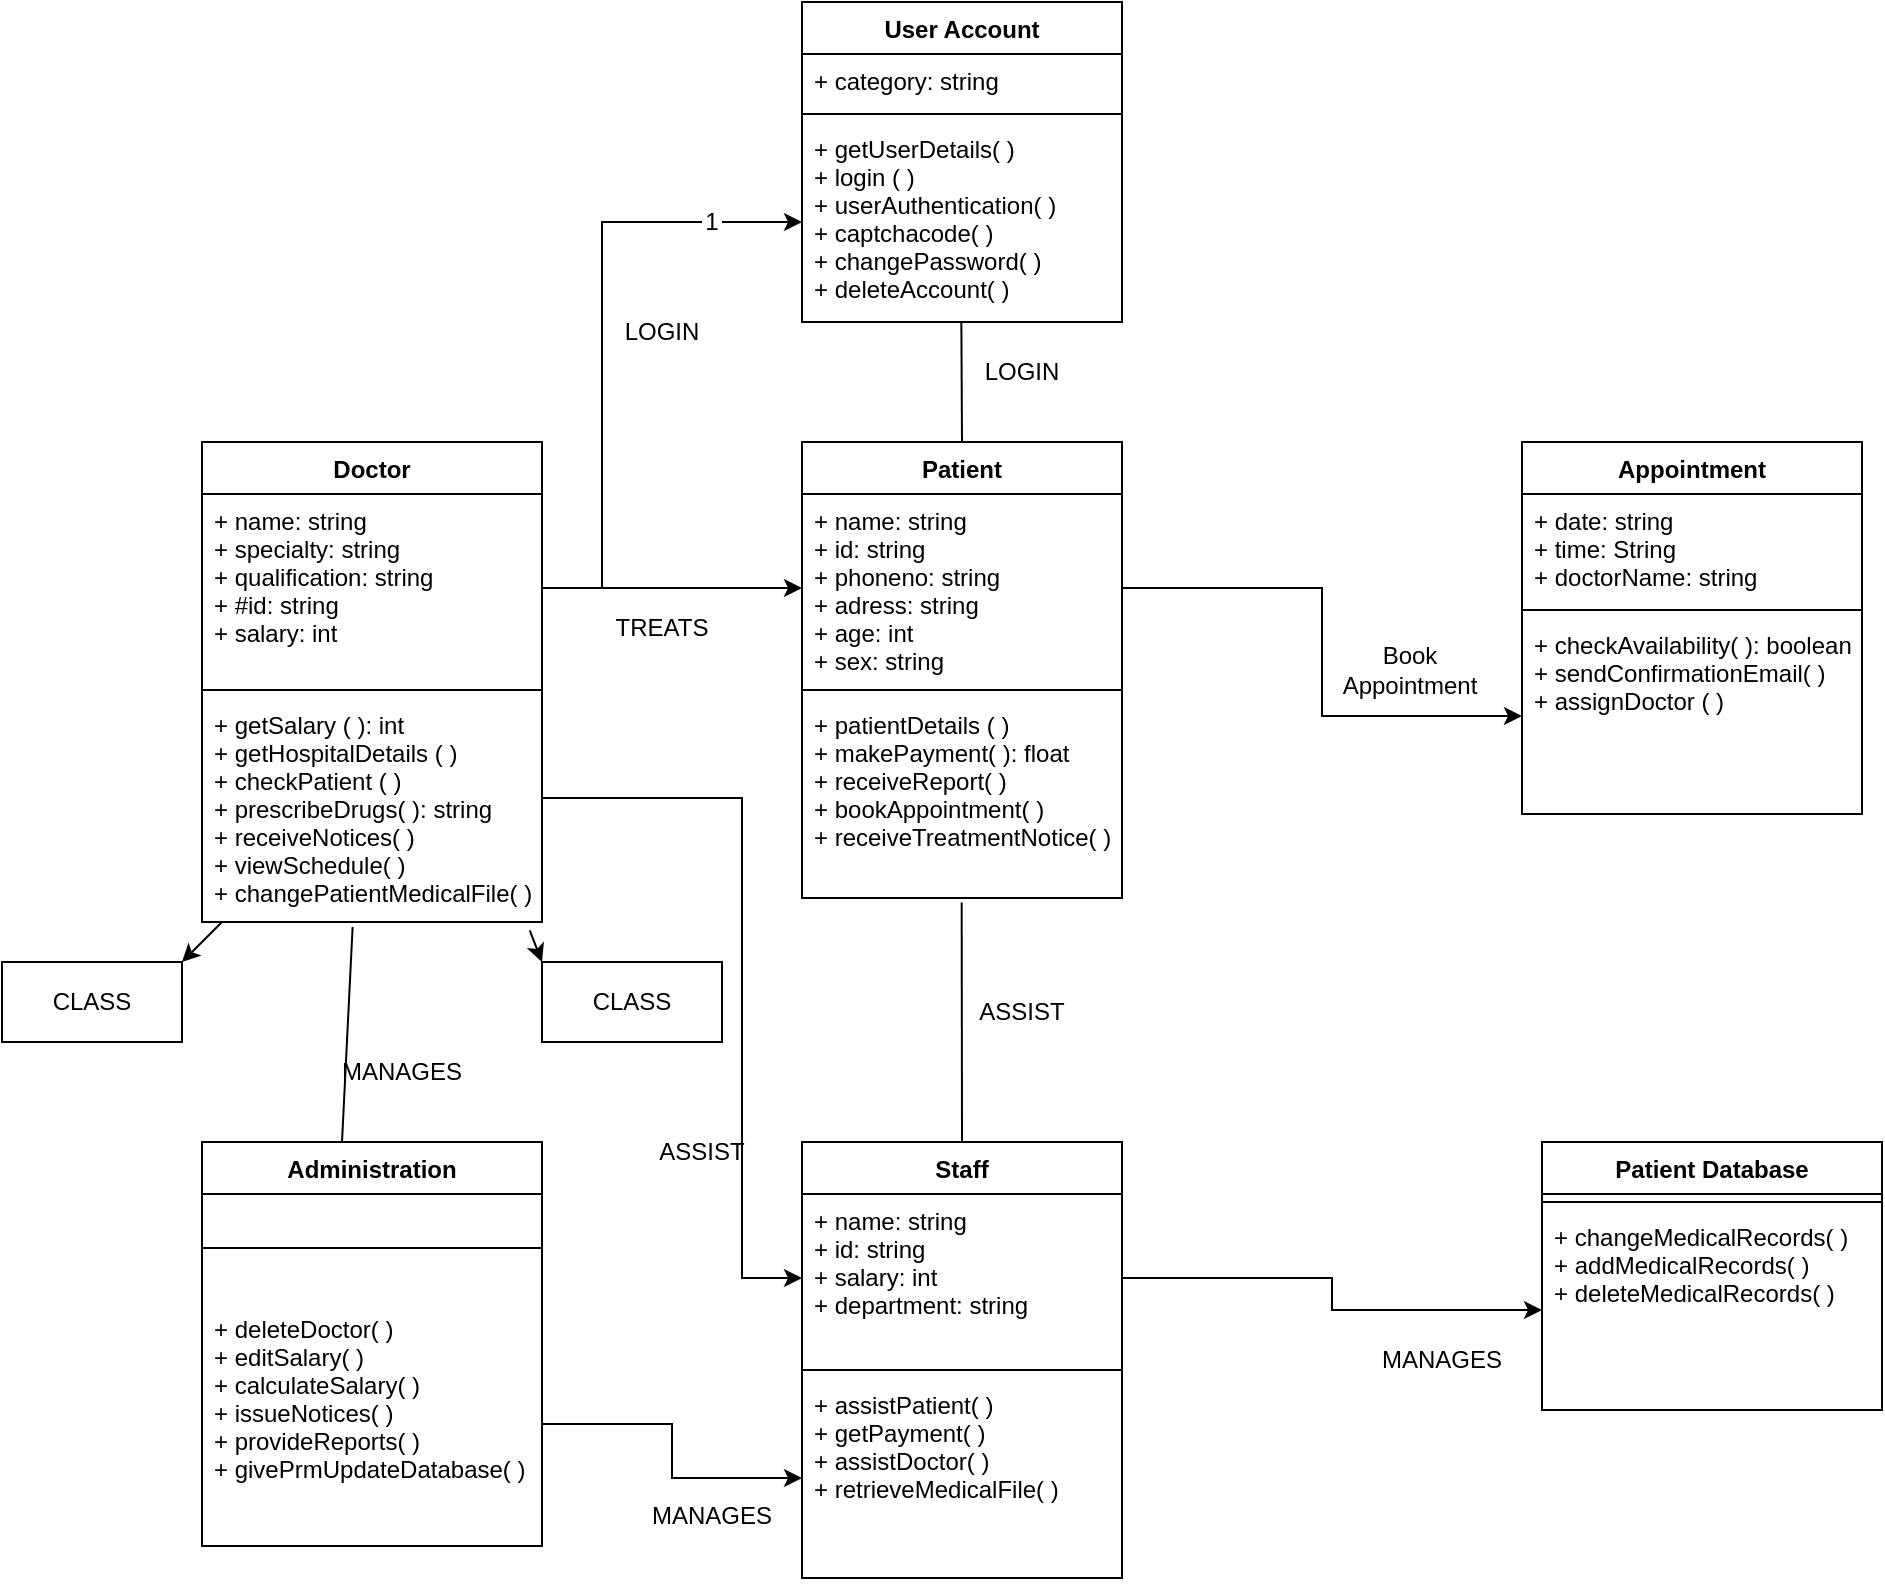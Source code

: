 <mxfile version="20.8.15" type="github">
  <diagram id="C5RBs43oDa-KdzZeNtuy" name="Page-1">
    <mxGraphModel dx="1877" dy="549" grid="1" gridSize="10" guides="1" tooltips="1" connect="1" arrows="1" fold="1" page="1" pageScale="1" pageWidth="827" pageHeight="1169" math="0" shadow="0">
      <root>
        <mxCell id="WIyWlLk6GJQsqaUBKTNV-0" />
        <mxCell id="WIyWlLk6GJQsqaUBKTNV-1" parent="WIyWlLk6GJQsqaUBKTNV-0" />
        <mxCell id="42G1Hmii8w1SBgadAZhZ-16" value="User Account" style="swimlane;fontStyle=1;align=center;verticalAlign=top;childLayout=stackLayout;horizontal=1;startSize=26;horizontalStack=0;resizeParent=1;resizeParentMax=0;resizeLast=0;collapsible=1;marginBottom=0;" parent="WIyWlLk6GJQsqaUBKTNV-1" vertex="1">
          <mxGeometry x="80" y="40" width="160" height="160" as="geometry" />
        </mxCell>
        <mxCell id="42G1Hmii8w1SBgadAZhZ-17" value="+ category: string" style="text;strokeColor=none;fillColor=none;align=left;verticalAlign=top;spacingLeft=4;spacingRight=4;overflow=hidden;rotatable=0;points=[[0,0.5],[1,0.5]];portConstraint=eastwest;" parent="42G1Hmii8w1SBgadAZhZ-16" vertex="1">
          <mxGeometry y="26" width="160" height="26" as="geometry" />
        </mxCell>
        <mxCell id="42G1Hmii8w1SBgadAZhZ-18" value="" style="line;strokeWidth=1;fillColor=none;align=left;verticalAlign=middle;spacingTop=-1;spacingLeft=3;spacingRight=3;rotatable=0;labelPosition=right;points=[];portConstraint=eastwest;strokeColor=inherit;" parent="42G1Hmii8w1SBgadAZhZ-16" vertex="1">
          <mxGeometry y="52" width="160" height="8" as="geometry" />
        </mxCell>
        <mxCell id="42G1Hmii8w1SBgadAZhZ-19" value="+ getUserDetails( )&#xa;+ login ( )&#xa;+ userAuthentication( )&#xa;+ captchacode( )&#xa;+ changePassword( )&#xa;+ deleteAccount( )" style="text;strokeColor=none;fillColor=none;align=left;verticalAlign=top;spacingLeft=4;spacingRight=4;overflow=hidden;rotatable=0;points=[[0,0.5],[1,0.5]];portConstraint=eastwest;" parent="42G1Hmii8w1SBgadAZhZ-16" vertex="1">
          <mxGeometry y="60" width="160" height="100" as="geometry" />
        </mxCell>
        <mxCell id="42G1Hmii8w1SBgadAZhZ-20" value="Doctor" style="swimlane;fontStyle=1;align=center;verticalAlign=top;childLayout=stackLayout;horizontal=1;startSize=26;horizontalStack=0;resizeParent=1;resizeParentMax=0;resizeLast=0;collapsible=1;marginBottom=0;" parent="WIyWlLk6GJQsqaUBKTNV-1" vertex="1">
          <mxGeometry x="-220" y="260" width="170" height="240" as="geometry" />
        </mxCell>
        <mxCell id="42G1Hmii8w1SBgadAZhZ-21" value="+ name: string&#xa;+ specialty: string&#xa;+ qualification: string&#xa;+ #id: string&#xa;+ salary: int" style="text;strokeColor=none;fillColor=none;align=left;verticalAlign=top;spacingLeft=4;spacingRight=4;overflow=hidden;rotatable=0;points=[[0,0.5],[1,0.5]];portConstraint=eastwest;" parent="42G1Hmii8w1SBgadAZhZ-20" vertex="1">
          <mxGeometry y="26" width="170" height="94" as="geometry" />
        </mxCell>
        <mxCell id="42G1Hmii8w1SBgadAZhZ-22" value="" style="line;strokeWidth=1;fillColor=none;align=left;verticalAlign=middle;spacingTop=-1;spacingLeft=3;spacingRight=3;rotatable=0;labelPosition=right;points=[];portConstraint=eastwest;strokeColor=inherit;" parent="42G1Hmii8w1SBgadAZhZ-20" vertex="1">
          <mxGeometry y="120" width="170" height="8" as="geometry" />
        </mxCell>
        <mxCell id="42G1Hmii8w1SBgadAZhZ-23" value="+ getSalary ( ): int&#xa;+ getHospitalDetails ( )&#xa;+ checkPatient ( )&#xa;+ prescribeDrugs( ): string&#xa;+ receiveNotices( )&#xa;+ viewSchedule( )&#xa;+ changePatientMedicalFile( )&#xa;" style="text;strokeColor=none;fillColor=none;align=left;verticalAlign=top;spacingLeft=4;spacingRight=4;overflow=hidden;rotatable=0;points=[[0,0.5],[1,0.5]];portConstraint=eastwest;" parent="42G1Hmii8w1SBgadAZhZ-20" vertex="1">
          <mxGeometry y="128" width="170" height="112" as="geometry" />
        </mxCell>
        <mxCell id="42G1Hmii8w1SBgadAZhZ-30" style="edgeStyle=orthogonalEdgeStyle;rounded=0;orthogonalLoop=1;jettySize=auto;html=1;exitX=1;exitY=0.5;exitDx=0;exitDy=0;entryX=0;entryY=0.5;entryDx=0;entryDy=0;startArrow=none;" parent="WIyWlLk6GJQsqaUBKTNV-1" target="42G1Hmii8w1SBgadAZhZ-19" edge="1">
          <mxGeometry relative="1" as="geometry">
            <mxPoint x="60" y="150" as="sourcePoint" />
          </mxGeometry>
        </mxCell>
        <mxCell id="42G1Hmii8w1SBgadAZhZ-32" value="" style="edgeStyle=orthogonalEdgeStyle;rounded=0;orthogonalLoop=1;jettySize=auto;html=1;exitX=1;exitY=0.5;exitDx=0;exitDy=0;endArrow=none;startArrow=none;" parent="WIyWlLk6GJQsqaUBKTNV-1" source="42G1Hmii8w1SBgadAZhZ-31" edge="1">
          <mxGeometry relative="1" as="geometry">
            <mxPoint x="-60" y="333" as="sourcePoint" />
            <mxPoint x="60" y="150" as="targetPoint" />
            <Array as="points" />
          </mxGeometry>
        </mxCell>
        <mxCell id="42G1Hmii8w1SBgadAZhZ-33" value="Patient" style="swimlane;fontStyle=1;align=center;verticalAlign=top;childLayout=stackLayout;horizontal=1;startSize=26;horizontalStack=0;resizeParent=1;resizeParentMax=0;resizeLast=0;collapsible=1;marginBottom=0;" parent="WIyWlLk6GJQsqaUBKTNV-1" vertex="1">
          <mxGeometry x="80" y="260" width="160" height="228" as="geometry" />
        </mxCell>
        <mxCell id="42G1Hmii8w1SBgadAZhZ-34" value="+ name: string&#xa;+ id: string&#xa;+ phoneno: string&#xa;+ adress: string&#xa;+ age: int&#xa;+ sex: string" style="text;strokeColor=none;fillColor=none;align=left;verticalAlign=top;spacingLeft=4;spacingRight=4;overflow=hidden;rotatable=0;points=[[0,0.5],[1,0.5]];portConstraint=eastwest;" parent="42G1Hmii8w1SBgadAZhZ-33" vertex="1">
          <mxGeometry y="26" width="160" height="94" as="geometry" />
        </mxCell>
        <mxCell id="42G1Hmii8w1SBgadAZhZ-35" value="" style="line;strokeWidth=1;fillColor=none;align=left;verticalAlign=middle;spacingTop=-1;spacingLeft=3;spacingRight=3;rotatable=0;labelPosition=right;points=[];portConstraint=eastwest;strokeColor=inherit;" parent="42G1Hmii8w1SBgadAZhZ-33" vertex="1">
          <mxGeometry y="120" width="160" height="8" as="geometry" />
        </mxCell>
        <mxCell id="42G1Hmii8w1SBgadAZhZ-36" value="+ patientDetails ( )&#xa;+ makePayment( ): float&#xa;+ receiveReport( )&#xa;+ bookAppointment( )&#xa;+ receiveTreatmentNotice( )" style="text;strokeColor=none;fillColor=none;align=left;verticalAlign=top;spacingLeft=4;spacingRight=4;overflow=hidden;rotatable=0;points=[[0,0.5],[1,0.5]];portConstraint=eastwest;" parent="42G1Hmii8w1SBgadAZhZ-33" vertex="1">
          <mxGeometry y="128" width="160" height="100" as="geometry" />
        </mxCell>
        <mxCell id="42G1Hmii8w1SBgadAZhZ-37" value="" style="edgeStyle=orthogonalEdgeStyle;rounded=0;orthogonalLoop=1;jettySize=auto;html=1;exitX=1;exitY=0.5;exitDx=0;exitDy=0;endArrow=none;startArrow=none;" parent="WIyWlLk6GJQsqaUBKTNV-1" source="42G1Hmii8w1SBgadAZhZ-21" target="42G1Hmii8w1SBgadAZhZ-31" edge="1">
          <mxGeometry relative="1" as="geometry">
            <mxPoint x="-30" y="360" as="sourcePoint" />
            <mxPoint x="60.0" y="150" as="targetPoint" />
            <Array as="points">
              <mxPoint x="-20" y="333" />
              <mxPoint x="-20" y="150" />
            </Array>
          </mxGeometry>
        </mxCell>
        <mxCell id="42G1Hmii8w1SBgadAZhZ-31" value="1" style="text;html=1;strokeColor=none;fillColor=none;align=center;verticalAlign=middle;whiteSpace=wrap;rounded=0;" parent="WIyWlLk6GJQsqaUBKTNV-1" vertex="1">
          <mxGeometry x="30" y="140" width="10" height="20" as="geometry" />
        </mxCell>
        <mxCell id="42G1Hmii8w1SBgadAZhZ-45" style="edgeStyle=orthogonalEdgeStyle;rounded=0;orthogonalLoop=1;jettySize=auto;html=1;exitX=1;exitY=0.5;exitDx=0;exitDy=0;entryX=0;entryY=0.5;entryDx=0;entryDy=0;" parent="WIyWlLk6GJQsqaUBKTNV-1" source="42G1Hmii8w1SBgadAZhZ-21" target="42G1Hmii8w1SBgadAZhZ-34" edge="1">
          <mxGeometry relative="1" as="geometry" />
        </mxCell>
        <mxCell id="42G1Hmii8w1SBgadAZhZ-46" value="Appointment" style="swimlane;fontStyle=1;align=center;verticalAlign=top;childLayout=stackLayout;horizontal=1;startSize=26;horizontalStack=0;resizeParent=1;resizeParentMax=0;resizeLast=0;collapsible=1;marginBottom=0;" parent="WIyWlLk6GJQsqaUBKTNV-1" vertex="1">
          <mxGeometry x="440" y="260" width="170" height="186" as="geometry" />
        </mxCell>
        <mxCell id="42G1Hmii8w1SBgadAZhZ-47" value="+ date: string&#xa;+ time: String&#xa;+ doctorName: string&#xa;" style="text;strokeColor=none;fillColor=none;align=left;verticalAlign=top;spacingLeft=4;spacingRight=4;overflow=hidden;rotatable=0;points=[[0,0.5],[1,0.5]];portConstraint=eastwest;" parent="42G1Hmii8w1SBgadAZhZ-46" vertex="1">
          <mxGeometry y="26" width="170" height="54" as="geometry" />
        </mxCell>
        <mxCell id="42G1Hmii8w1SBgadAZhZ-48" value="" style="line;strokeWidth=1;fillColor=none;align=left;verticalAlign=middle;spacingTop=-1;spacingLeft=3;spacingRight=3;rotatable=0;labelPosition=right;points=[];portConstraint=eastwest;strokeColor=inherit;" parent="42G1Hmii8w1SBgadAZhZ-46" vertex="1">
          <mxGeometry y="80" width="170" height="8" as="geometry" />
        </mxCell>
        <mxCell id="42G1Hmii8w1SBgadAZhZ-49" value="+ checkAvailability( ): boolean&#xa;+ sendConfirmationEmail( )&#xa;+ assignDoctor ( )" style="text;strokeColor=none;fillColor=none;align=left;verticalAlign=top;spacingLeft=4;spacingRight=4;overflow=hidden;rotatable=0;points=[[0,0.5],[1,0.5]];portConstraint=eastwest;" parent="42G1Hmii8w1SBgadAZhZ-46" vertex="1">
          <mxGeometry y="88" width="170" height="98" as="geometry" />
        </mxCell>
        <mxCell id="42G1Hmii8w1SBgadAZhZ-52" style="edgeStyle=orthogonalEdgeStyle;rounded=0;orthogonalLoop=1;jettySize=auto;html=1;exitX=1;exitY=0.5;exitDx=0;exitDy=0;entryX=0;entryY=0.5;entryDx=0;entryDy=0;" parent="WIyWlLk6GJQsqaUBKTNV-1" source="42G1Hmii8w1SBgadAZhZ-34" target="42G1Hmii8w1SBgadAZhZ-49" edge="1">
          <mxGeometry relative="1" as="geometry" />
        </mxCell>
        <mxCell id="42G1Hmii8w1SBgadAZhZ-53" value="Administration" style="swimlane;fontStyle=1;align=center;verticalAlign=top;childLayout=stackLayout;horizontal=1;startSize=26;horizontalStack=0;resizeParent=1;resizeParentMax=0;resizeLast=0;collapsible=1;marginBottom=0;" parent="WIyWlLk6GJQsqaUBKTNV-1" vertex="1">
          <mxGeometry x="-220" y="610" width="170" height="202" as="geometry" />
        </mxCell>
        <mxCell id="42G1Hmii8w1SBgadAZhZ-55" value="" style="line;strokeWidth=1;fillColor=none;align=left;verticalAlign=middle;spacingTop=-1;spacingLeft=3;spacingRight=3;rotatable=0;labelPosition=right;points=[];portConstraint=eastwest;strokeColor=inherit;" parent="42G1Hmii8w1SBgadAZhZ-53" vertex="1">
          <mxGeometry y="26" width="170" height="54" as="geometry" />
        </mxCell>
        <mxCell id="42G1Hmii8w1SBgadAZhZ-56" value="+ deleteDoctor( )&#xa;+ editSalary( )&#xa;+ calculateSalary( )&#xa;+ issueNotices( )&#xa;+ provideReports( )&#xa;+ givePrmUpdateDatabase( )" style="text;strokeColor=none;fillColor=none;align=left;verticalAlign=top;spacingLeft=4;spacingRight=4;overflow=hidden;rotatable=0;points=[[0,0.5],[1,0.5]];portConstraint=eastwest;" parent="42G1Hmii8w1SBgadAZhZ-53" vertex="1">
          <mxGeometry y="80" width="170" height="122" as="geometry" />
        </mxCell>
        <mxCell id="42G1Hmii8w1SBgadAZhZ-57" value="" style="endArrow=none;html=1;rounded=0;entryX=0.443;entryY=1.022;entryDx=0;entryDy=0;entryPerimeter=0;" parent="WIyWlLk6GJQsqaUBKTNV-1" target="42G1Hmii8w1SBgadAZhZ-23" edge="1">
          <mxGeometry width="50" height="50" relative="1" as="geometry">
            <mxPoint x="-150" y="610" as="sourcePoint" />
            <mxPoint x="-150" y="540" as="targetPoint" />
          </mxGeometry>
        </mxCell>
        <mxCell id="42G1Hmii8w1SBgadAZhZ-58" value="CLASS" style="rounded=0;whiteSpace=wrap;html=1;" parent="WIyWlLk6GJQsqaUBKTNV-1" vertex="1">
          <mxGeometry x="-320" y="520" width="90" height="40" as="geometry" />
        </mxCell>
        <mxCell id="42G1Hmii8w1SBgadAZhZ-59" value="CLASS" style="rounded=0;whiteSpace=wrap;html=1;" parent="WIyWlLk6GJQsqaUBKTNV-1" vertex="1">
          <mxGeometry x="-50" y="520" width="90" height="40" as="geometry" />
        </mxCell>
        <mxCell id="42G1Hmii8w1SBgadAZhZ-60" value="" style="endArrow=classic;html=1;rounded=0;entryX=1;entryY=0;entryDx=0;entryDy=0;" parent="WIyWlLk6GJQsqaUBKTNV-1" target="42G1Hmii8w1SBgadAZhZ-58" edge="1">
          <mxGeometry width="50" height="50" relative="1" as="geometry">
            <mxPoint x="-210" y="500" as="sourcePoint" />
            <mxPoint x="-190" y="548" as="targetPoint" />
          </mxGeometry>
        </mxCell>
        <mxCell id="42G1Hmii8w1SBgadAZhZ-61" value="" style="endArrow=classic;html=1;rounded=0;entryX=0;entryY=0;entryDx=0;entryDy=0;exitX=0.964;exitY=1.037;exitDx=0;exitDy=0;exitPerimeter=0;" parent="WIyWlLk6GJQsqaUBKTNV-1" target="42G1Hmii8w1SBgadAZhZ-59" edge="1" source="42G1Hmii8w1SBgadAZhZ-23">
          <mxGeometry width="50" height="50" relative="1" as="geometry">
            <mxPoint x="-90" y="488" as="sourcePoint" />
            <mxPoint x="-90" y="548" as="targetPoint" />
          </mxGeometry>
        </mxCell>
        <mxCell id="42G1Hmii8w1SBgadAZhZ-62" value="Staff" style="swimlane;fontStyle=1;align=center;verticalAlign=top;childLayout=stackLayout;horizontal=1;startSize=26;horizontalStack=0;resizeParent=1;resizeParentMax=0;resizeLast=0;collapsible=1;marginBottom=0;" parent="WIyWlLk6GJQsqaUBKTNV-1" vertex="1">
          <mxGeometry x="80" y="610" width="160" height="218" as="geometry" />
        </mxCell>
        <mxCell id="42G1Hmii8w1SBgadAZhZ-63" value="+ name: string&#xa;+ id: string&#xa;+ salary: int&#xa;+ department: string" style="text;strokeColor=none;fillColor=none;align=left;verticalAlign=top;spacingLeft=4;spacingRight=4;overflow=hidden;rotatable=0;points=[[0,0.5],[1,0.5]];portConstraint=eastwest;" parent="42G1Hmii8w1SBgadAZhZ-62" vertex="1">
          <mxGeometry y="26" width="160" height="84" as="geometry" />
        </mxCell>
        <mxCell id="42G1Hmii8w1SBgadAZhZ-64" value="" style="line;strokeWidth=1;fillColor=none;align=left;verticalAlign=middle;spacingTop=-1;spacingLeft=3;spacingRight=3;rotatable=0;labelPosition=right;points=[];portConstraint=eastwest;strokeColor=inherit;" parent="42G1Hmii8w1SBgadAZhZ-62" vertex="1">
          <mxGeometry y="110" width="160" height="8" as="geometry" />
        </mxCell>
        <mxCell id="42G1Hmii8w1SBgadAZhZ-65" value="+ assistPatient( )&#xa;+ getPayment( )&#xa;+ assistDoctor( )&#xa;+ retrieveMedicalFile( )" style="text;strokeColor=none;fillColor=none;align=left;verticalAlign=top;spacingLeft=4;spacingRight=4;overflow=hidden;rotatable=0;points=[[0,0.5],[1,0.5]];portConstraint=eastwest;" parent="42G1Hmii8w1SBgadAZhZ-62" vertex="1">
          <mxGeometry y="118" width="160" height="100" as="geometry" />
        </mxCell>
        <mxCell id="42G1Hmii8w1SBgadAZhZ-66" style="edgeStyle=orthogonalEdgeStyle;rounded=0;orthogonalLoop=1;jettySize=auto;html=1;exitX=1;exitY=0.5;exitDx=0;exitDy=0;entryX=0;entryY=0.5;entryDx=0;entryDy=0;" parent="WIyWlLk6GJQsqaUBKTNV-1" source="42G1Hmii8w1SBgadAZhZ-56" target="42G1Hmii8w1SBgadAZhZ-65" edge="1">
          <mxGeometry relative="1" as="geometry" />
        </mxCell>
        <mxCell id="42G1Hmii8w1SBgadAZhZ-67" value="Patient Database" style="swimlane;fontStyle=1;align=center;verticalAlign=top;childLayout=stackLayout;horizontal=1;startSize=26;horizontalStack=0;resizeParent=1;resizeParentMax=0;resizeLast=0;collapsible=1;marginBottom=0;" parent="WIyWlLk6GJQsqaUBKTNV-1" vertex="1">
          <mxGeometry x="450" y="610" width="170" height="134" as="geometry" />
        </mxCell>
        <mxCell id="42G1Hmii8w1SBgadAZhZ-69" value="" style="line;strokeWidth=1;fillColor=none;align=left;verticalAlign=middle;spacingTop=-1;spacingLeft=3;spacingRight=3;rotatable=0;labelPosition=right;points=[];portConstraint=eastwest;strokeColor=inherit;" parent="42G1Hmii8w1SBgadAZhZ-67" vertex="1">
          <mxGeometry y="26" width="170" height="8" as="geometry" />
        </mxCell>
        <mxCell id="42G1Hmii8w1SBgadAZhZ-70" value="+ changeMedicalRecords( )&#xa;+ addMedicalRecords( )&#xa;+ deleteMedicalRecords( )&#xa;" style="text;strokeColor=none;fillColor=none;align=left;verticalAlign=top;spacingLeft=4;spacingRight=4;overflow=hidden;rotatable=0;points=[[0,0.5],[1,0.5]];portConstraint=eastwest;" parent="42G1Hmii8w1SBgadAZhZ-67" vertex="1">
          <mxGeometry y="34" width="170" height="100" as="geometry" />
        </mxCell>
        <mxCell id="42G1Hmii8w1SBgadAZhZ-71" style="edgeStyle=orthogonalEdgeStyle;rounded=0;orthogonalLoop=1;jettySize=auto;html=1;exitX=1;exitY=0.5;exitDx=0;exitDy=0;entryX=0;entryY=0.5;entryDx=0;entryDy=0;" parent="WIyWlLk6GJQsqaUBKTNV-1" source="42G1Hmii8w1SBgadAZhZ-63" target="42G1Hmii8w1SBgadAZhZ-70" edge="1">
          <mxGeometry relative="1" as="geometry" />
        </mxCell>
        <mxCell id="42G1Hmii8w1SBgadAZhZ-72" value="LOGIN" style="text;html=1;strokeColor=none;fillColor=none;align=center;verticalAlign=middle;whiteSpace=wrap;rounded=0;" parent="WIyWlLk6GJQsqaUBKTNV-1" vertex="1">
          <mxGeometry x="-20" y="190" width="60" height="30" as="geometry" />
        </mxCell>
        <mxCell id="42G1Hmii8w1SBgadAZhZ-73" value="" style="endArrow=none;html=1;rounded=0;entryX=0.498;entryY=1.004;entryDx=0;entryDy=0;entryPerimeter=0;" parent="WIyWlLk6GJQsqaUBKTNV-1" target="42G1Hmii8w1SBgadAZhZ-19" edge="1">
          <mxGeometry width="50" height="50" relative="1" as="geometry">
            <mxPoint x="160" y="260" as="sourcePoint" />
            <mxPoint x="210" y="210" as="targetPoint" />
          </mxGeometry>
        </mxCell>
        <mxCell id="42G1Hmii8w1SBgadAZhZ-74" value="LOGIN" style="text;html=1;strokeColor=none;fillColor=none;align=center;verticalAlign=middle;whiteSpace=wrap;rounded=0;" parent="WIyWlLk6GJQsqaUBKTNV-1" vertex="1">
          <mxGeometry x="160" y="210" width="60" height="30" as="geometry" />
        </mxCell>
        <mxCell id="42G1Hmii8w1SBgadAZhZ-75" value="Book Appointment" style="text;html=1;strokeColor=none;fillColor=none;align=center;verticalAlign=middle;whiteSpace=wrap;rounded=0;" parent="WIyWlLk6GJQsqaUBKTNV-1" vertex="1">
          <mxGeometry x="354" y="359" width="60" height="30" as="geometry" />
        </mxCell>
        <mxCell id="42G1Hmii8w1SBgadAZhZ-76" value="TREATS" style="text;html=1;strokeColor=none;fillColor=none;align=center;verticalAlign=middle;whiteSpace=wrap;rounded=0;" parent="WIyWlLk6GJQsqaUBKTNV-1" vertex="1">
          <mxGeometry x="-20" y="338" width="60" height="30" as="geometry" />
        </mxCell>
        <mxCell id="42G1Hmii8w1SBgadAZhZ-77" style="edgeStyle=orthogonalEdgeStyle;rounded=0;orthogonalLoop=1;jettySize=auto;html=1;exitX=1;exitY=0.5;exitDx=0;exitDy=0;entryX=0;entryY=0.5;entryDx=0;entryDy=0;" parent="WIyWlLk6GJQsqaUBKTNV-1" source="42G1Hmii8w1SBgadAZhZ-23" target="42G1Hmii8w1SBgadAZhZ-63" edge="1">
          <mxGeometry relative="1" as="geometry">
            <Array as="points">
              <mxPoint x="50" y="438" />
              <mxPoint x="50" y="678" />
            </Array>
          </mxGeometry>
        </mxCell>
        <mxCell id="42G1Hmii8w1SBgadAZhZ-78" value="ASSIST" style="text;html=1;strokeColor=none;fillColor=none;align=center;verticalAlign=middle;whiteSpace=wrap;rounded=0;" parent="WIyWlLk6GJQsqaUBKTNV-1" vertex="1">
          <mxGeometry y="600" width="60" height="30" as="geometry" />
        </mxCell>
        <mxCell id="42G1Hmii8w1SBgadAZhZ-79" value="MANAGES" style="text;html=1;strokeColor=none;fillColor=none;align=center;verticalAlign=middle;whiteSpace=wrap;rounded=0;" parent="WIyWlLk6GJQsqaUBKTNV-1" vertex="1">
          <mxGeometry x="-150" y="560" width="60" height="30" as="geometry" />
        </mxCell>
        <mxCell id="42G1Hmii8w1SBgadAZhZ-81" value="ASSIST" style="text;html=1;strokeColor=none;fillColor=none;align=center;verticalAlign=middle;whiteSpace=wrap;rounded=0;" parent="WIyWlLk6GJQsqaUBKTNV-1" vertex="1">
          <mxGeometry x="160" y="530" width="60" height="30" as="geometry" />
        </mxCell>
        <mxCell id="42G1Hmii8w1SBgadAZhZ-82" value="" style="endArrow=none;html=1;rounded=0;entryX=0.499;entryY=1.022;entryDx=0;entryDy=0;entryPerimeter=0;" parent="WIyWlLk6GJQsqaUBKTNV-1" target="42G1Hmii8w1SBgadAZhZ-36" edge="1">
          <mxGeometry width="50" height="50" relative="1" as="geometry">
            <mxPoint x="160" y="610" as="sourcePoint" />
            <mxPoint x="210" y="560" as="targetPoint" />
          </mxGeometry>
        </mxCell>
        <mxCell id="42G1Hmii8w1SBgadAZhZ-83" value="MANAGES" style="text;html=1;strokeColor=none;fillColor=none;align=center;verticalAlign=middle;whiteSpace=wrap;rounded=0;" parent="WIyWlLk6GJQsqaUBKTNV-1" vertex="1">
          <mxGeometry x="370" y="704" width="60" height="30" as="geometry" />
        </mxCell>
        <mxCell id="42G1Hmii8w1SBgadAZhZ-84" value="MANAGES" style="text;html=1;strokeColor=none;fillColor=none;align=center;verticalAlign=middle;whiteSpace=wrap;rounded=0;" parent="WIyWlLk6GJQsqaUBKTNV-1" vertex="1">
          <mxGeometry x="5" y="782" width="60" height="30" as="geometry" />
        </mxCell>
      </root>
    </mxGraphModel>
  </diagram>
</mxfile>

